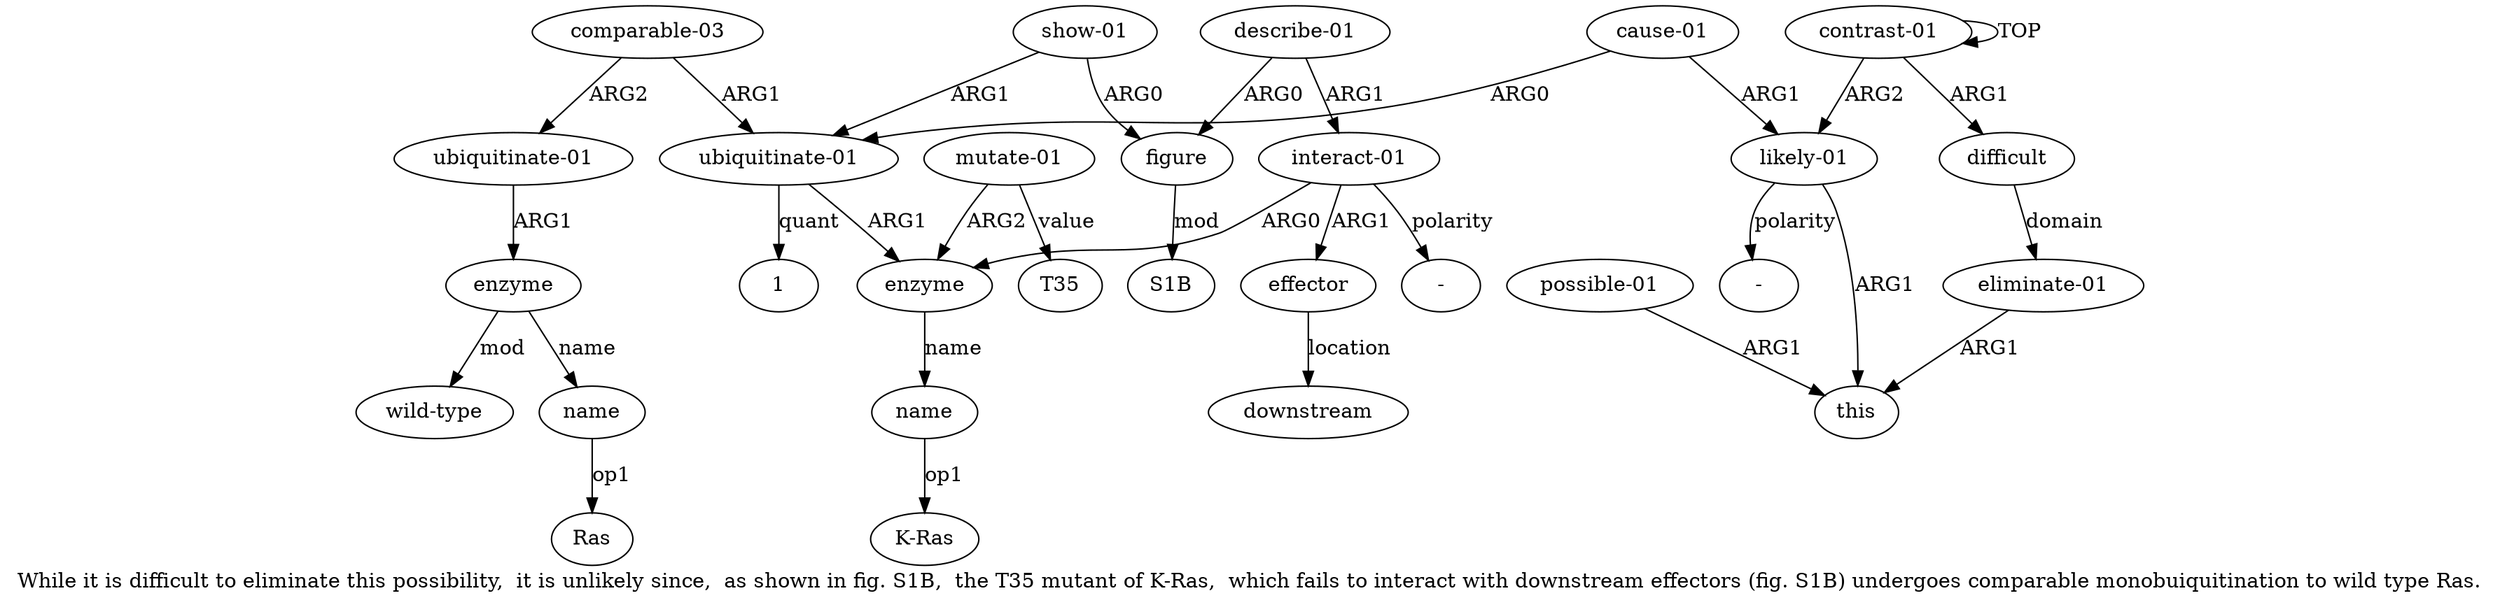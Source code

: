 digraph  {
	graph [label="While it is difficult to eliminate this possibility,  it is unlikely since,  as shown in fig. S1B,  the T35 mutant of K-Ras,  which \
fails to interact with downstream effectors (fig. S1B) undergoes comparable monobuiquitination to wild type Ras."];
	node [label="\N"];
	a20	 [color=black,
		gold_ind=20,
		gold_label=name,
		label=name,
		test_ind=20,
		test_label=name];
	"a20 Ras"	 [color=black,
		gold_ind=-1,
		gold_label=Ras,
		label=Ras,
		test_ind=-1,
		test_label=Ras];
	a20 -> "a20 Ras" [key=0,
	color=black,
	gold_label=op1,
	label=op1,
	test_label=op1];
a21 [color=black,
	gold_ind=21,
	gold_label="wild-type",
	label="wild-type",
	test_ind=21,
	test_label="wild-type"];
"a9 K-Ras" [color=black,
	gold_ind=-1,
	gold_label="K-Ras",
	label="K-Ras",
	test_ind=-1,
	test_label="K-Ras"];
"a7 1" [color=black,
	gold_ind=-1,
	gold_label=1,
	label=1,
	test_ind=-1,
	test_label=1];
"a16 S1B" [color=black,
	gold_ind=-1,
	gold_label=S1B,
	label=S1B,
	test_ind=-1,
	test_label=S1B];
a15 [color=black,
	gold_ind=15,
	gold_label="show-01",
	label="show-01",
	test_ind=15,
	test_label="show-01"];
a16 [color=black,
	gold_ind=16,
	gold_label=figure,
	label=figure,
	test_ind=16,
	test_label=figure];
a15 -> a16 [key=0,
color=black,
gold_label=ARG0,
label=ARG0,
test_label=ARG0];
a7 [color=black,
gold_ind=7,
gold_label="ubiquitinate-01",
label="ubiquitinate-01",
test_ind=7,
test_label="ubiquitinate-01"];
a15 -> a7 [key=0,
color=black,
gold_label=ARG1,
label=ARG1,
test_label=ARG1];
a14 [color=black,
gold_ind=14,
gold_label="describe-01",
label="describe-01",
test_ind=14,
test_label="describe-01"];
a14 -> a16 [key=0,
color=black,
gold_label=ARG0,
label=ARG0,
test_label=ARG0];
a11 [color=black,
gold_ind=11,
gold_label="interact-01",
label="interact-01",
test_ind=11,
test_label="interact-01"];
a14 -> a11 [key=0,
color=black,
gold_label=ARG1,
label=ARG1,
test_label=ARG1];
a17 [color=black,
gold_ind=17,
gold_label="comparable-03",
label="comparable-03",
test_ind=17,
test_label="comparable-03"];
a18 [color=black,
gold_ind=18,
gold_label="ubiquitinate-01",
label="ubiquitinate-01",
test_ind=18,
test_label="ubiquitinate-01"];
a17 -> a18 [key=0,
color=black,
gold_label=ARG2,
label=ARG2,
test_label=ARG2];
a17 -> a7 [key=0,
color=black,
gold_label=ARG1,
label=ARG1,
test_label=ARG1];
a16 -> "a16 S1B" [key=0,
color=black,
gold_label=mod,
label=mod,
test_label=mod];
a12 [color=black,
gold_ind=12,
gold_label=effector,
label=effector,
test_ind=12,
test_label=effector];
a11 -> a12 [key=0,
color=black,
gold_label=ARG1,
label=ARG1,
test_label=ARG1];
a8 [color=black,
gold_ind=8,
gold_label=enzyme,
label=enzyme,
test_ind=8,
test_label=enzyme];
a11 -> a8 [key=0,
color=black,
gold_label=ARG0,
label=ARG0,
test_label=ARG0];
"a11 -" [color=black,
gold_ind=-1,
gold_label="-",
label="-",
test_ind=-1,
test_label="-"];
a11 -> "a11 -" [key=0,
color=black,
gold_label=polarity,
label=polarity,
test_label=polarity];
a10 [color=black,
gold_ind=10,
gold_label="mutate-01",
label="mutate-01",
test_ind=10,
test_label="mutate-01"];
a10 -> a8 [key=0,
color=black,
gold_label=ARG2,
label=ARG2,
test_label=ARG2];
"a10 T35" [color=black,
gold_ind=-1,
gold_label=T35,
label=T35,
test_ind=-1,
test_label=T35];
a10 -> "a10 T35" [key=0,
color=black,
gold_label=value,
label=value,
test_label=value];
a13 [color=black,
gold_ind=13,
gold_label=downstream,
label=downstream,
test_ind=13,
test_label=downstream];
a12 -> a13 [key=0,
color=black,
gold_label=location,
label=location,
test_label=location];
a19 [color=black,
gold_ind=19,
gold_label=enzyme,
label=enzyme,
test_ind=19,
test_label=enzyme];
a19 -> a20 [key=0,
color=black,
gold_label=name,
label=name,
test_label=name];
a19 -> a21 [key=0,
color=black,
gold_label=mod,
label=mod,
test_label=mod];
a18 -> a19 [key=0,
color=black,
gold_label=ARG1,
label=ARG1,
test_label=ARG1];
"a5 -" [color=black,
gold_ind=-1,
gold_label="-",
label="-",
test_ind=-1,
test_label="-"];
a1 [color=black,
gold_ind=1,
gold_label=difficult,
label=difficult,
test_ind=1,
test_label=difficult];
a2 [color=black,
gold_ind=2,
gold_label="eliminate-01",
label="eliminate-01",
test_ind=2,
test_label="eliminate-01"];
a1 -> a2 [key=0,
color=black,
gold_label=domain,
label=domain,
test_label=domain];
a0 [color=black,
gold_ind=0,
gold_label="contrast-01",
label="contrast-01",
test_ind=0,
test_label="contrast-01"];
a0 -> a1 [key=0,
color=black,
gold_label=ARG1,
label=ARG1,
test_label=ARG1];
a0 -> a0 [key=0,
color=black,
gold_label=TOP,
label=TOP,
test_label=TOP];
a5 [color=black,
gold_ind=5,
gold_label="likely-01",
label="likely-01",
test_ind=5,
test_label="likely-01"];
a0 -> a5 [key=0,
color=black,
gold_label=ARG2,
label=ARG2,
test_label=ARG2];
a3 [color=black,
gold_ind=3,
gold_label=this,
label=this,
test_ind=3,
test_label=this];
a2 -> a3 [key=0,
color=black,
gold_label=ARG1,
label=ARG1,
test_label=ARG1];
a5 -> "a5 -" [key=0,
color=black,
gold_label=polarity,
label=polarity,
test_label=polarity];
a5 -> a3 [key=0,
color=black,
gold_label=ARG1,
label=ARG1,
test_label=ARG1];
a4 [color=black,
gold_ind=4,
gold_label="possible-01",
label="possible-01",
test_ind=4,
test_label="possible-01"];
a4 -> a3 [key=0,
color=black,
gold_label=ARG1,
label=ARG1,
test_label=ARG1];
a7 -> "a7 1" [key=0,
color=black,
gold_label=quant,
label=quant,
test_label=quant];
a7 -> a8 [key=0,
color=black,
gold_label=ARG1,
label=ARG1,
test_label=ARG1];
a6 [color=black,
gold_ind=6,
gold_label="cause-01",
label="cause-01",
test_ind=6,
test_label="cause-01"];
a6 -> a5 [key=0,
color=black,
gold_label=ARG1,
label=ARG1,
test_label=ARG1];
a6 -> a7 [key=0,
color=black,
gold_label=ARG0,
label=ARG0,
test_label=ARG0];
a9 [color=black,
gold_ind=9,
gold_label=name,
label=name,
test_ind=9,
test_label=name];
a9 -> "a9 K-Ras" [key=0,
color=black,
gold_label=op1,
label=op1,
test_label=op1];
a8 -> a9 [key=0,
color=black,
gold_label=name,
label=name,
test_label=name];
}
